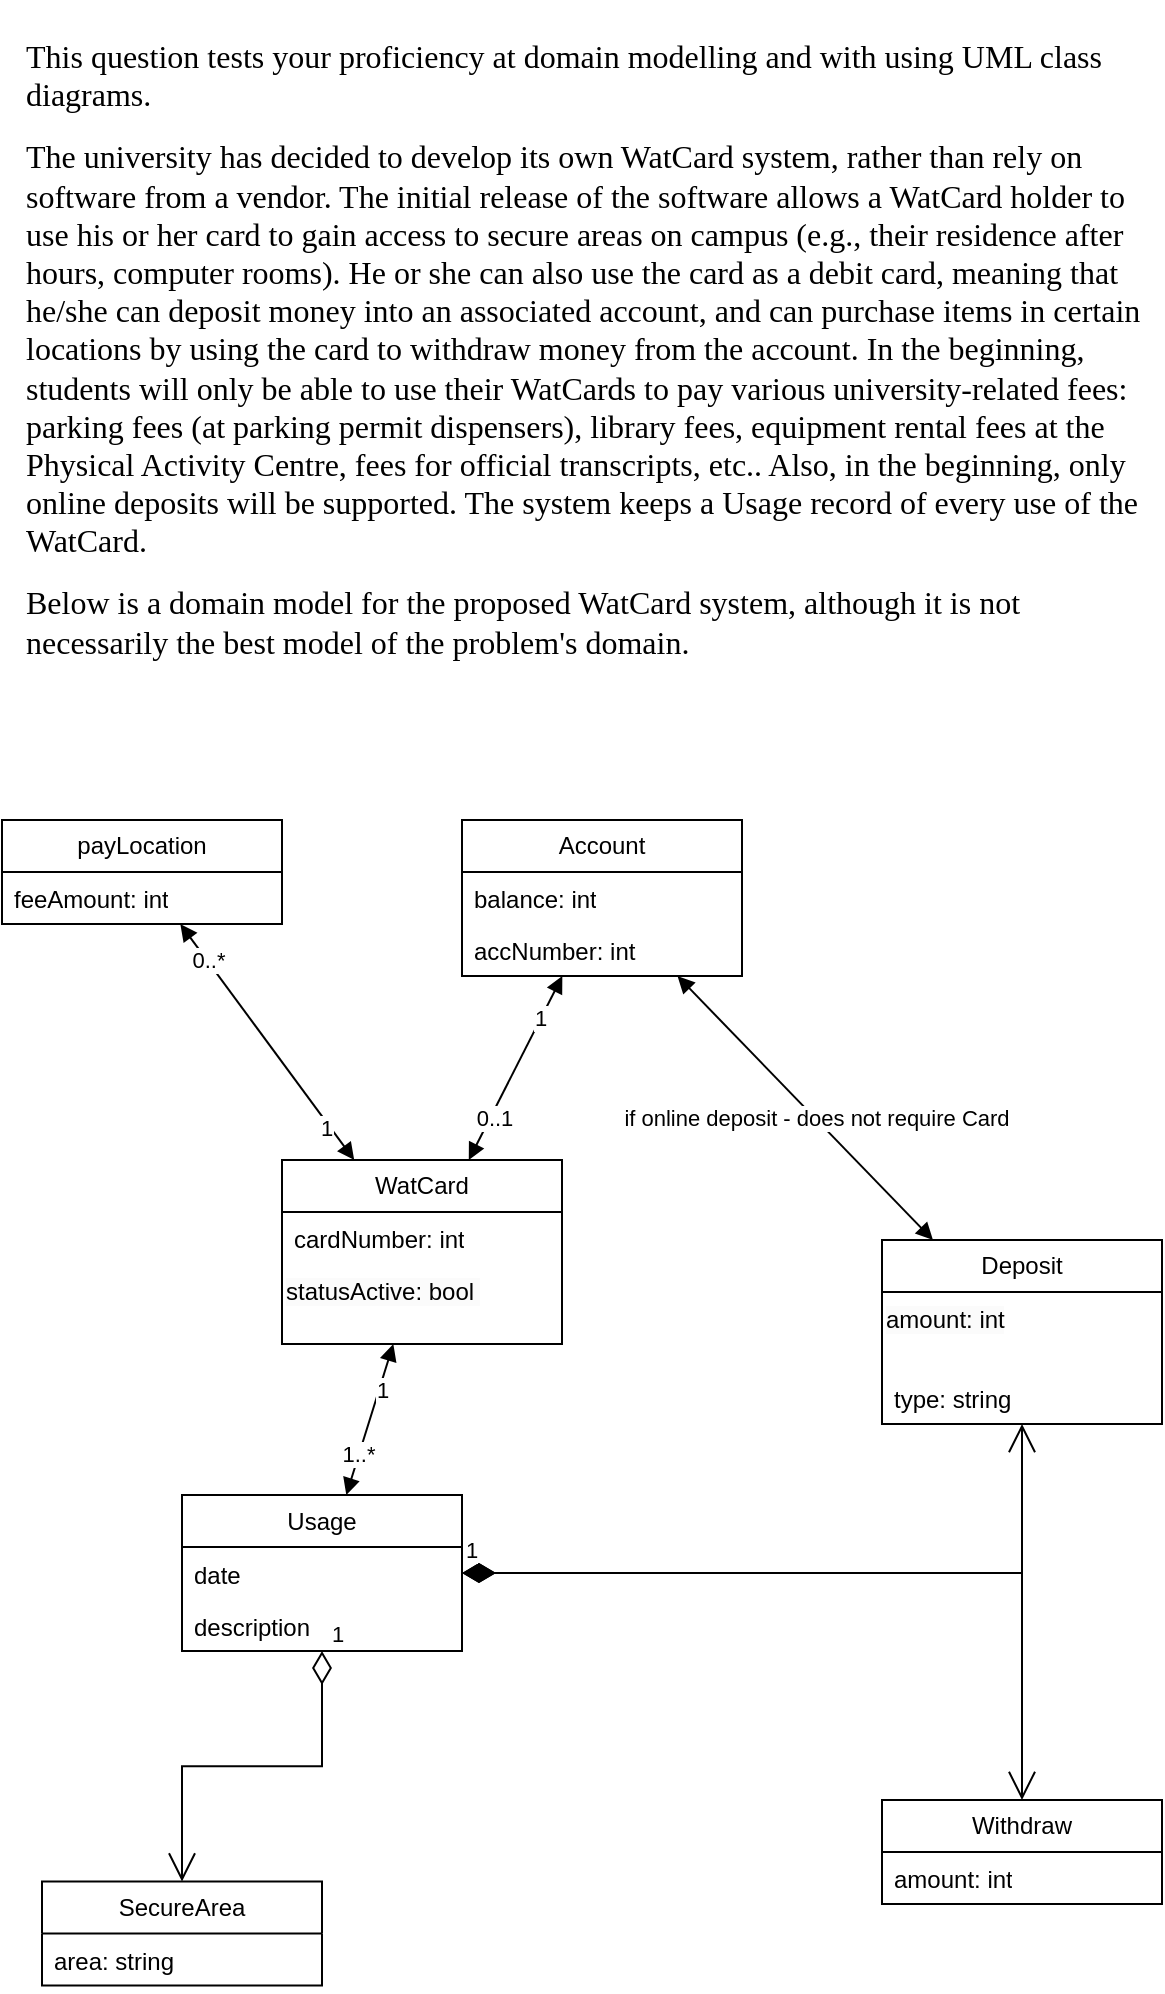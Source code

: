 <mxfile version="21.7.2" type="github">
  <diagram name="Page-1" id="L6DKHtYu-1w8HltE2Mc2">
    <mxGraphModel dx="1195" dy="1769" grid="1" gridSize="10" guides="1" tooltips="1" connect="1" arrows="1" fold="1" page="1" pageScale="1" pageWidth="850" pageHeight="1100" math="0" shadow="0">
      <root>
        <mxCell id="0" />
        <mxCell id="1" parent="0" />
        <mxCell id="7qhICD1hEeo8gW7YNZ97-30" value="WatCard" style="swimlane;fontStyle=0;childLayout=stackLayout;horizontal=1;startSize=26;fillColor=none;horizontalStack=0;resizeParent=1;resizeParentMax=0;resizeLast=0;collapsible=1;marginBottom=0;whiteSpace=wrap;html=1;" vertex="1" parent="1">
          <mxGeometry x="160" y="250" width="140" height="92" as="geometry" />
        </mxCell>
        <mxCell id="7qhICD1hEeo8gW7YNZ97-31" value="cardNumber: int" style="text;strokeColor=none;fillColor=none;align=left;verticalAlign=top;spacingLeft=4;spacingRight=4;overflow=hidden;rotatable=0;points=[[0,0.5],[1,0.5]];portConstraint=eastwest;whiteSpace=wrap;html=1;" vertex="1" parent="7qhICD1hEeo8gW7YNZ97-30">
          <mxGeometry y="26" width="140" height="26" as="geometry" />
        </mxCell>
        <mxCell id="7qhICD1hEeo8gW7YNZ97-73" value="&lt;span style=&quot;caret-color: rgb(0, 0, 0); color: rgb(0, 0, 0); font-family: Helvetica; font-size: 12px; font-style: normal; font-variant-caps: normal; font-weight: 400; letter-spacing: normal; text-align: left; text-indent: 0px; text-transform: none; word-spacing: 0px; -webkit-text-stroke-width: 0px; background-color: rgb(251, 251, 251); text-decoration: none; float: none; display: inline !important;&quot;&gt;statusActive: bool&amp;nbsp;&lt;/span&gt;" style="text;whiteSpace=wrap;html=1;" vertex="1" parent="7qhICD1hEeo8gW7YNZ97-30">
          <mxGeometry y="52" width="140" height="40" as="geometry" />
        </mxCell>
        <mxCell id="7qhICD1hEeo8gW7YNZ97-34" value="SecureArea" style="swimlane;fontStyle=0;childLayout=stackLayout;horizontal=1;startSize=26;fillColor=none;horizontalStack=0;resizeParent=1;resizeParentMax=0;resizeLast=0;collapsible=1;marginBottom=0;whiteSpace=wrap;html=1;" vertex="1" parent="1">
          <mxGeometry x="40" y="610.76" width="140" height="52" as="geometry" />
        </mxCell>
        <mxCell id="7qhICD1hEeo8gW7YNZ97-35" value="area: string" style="text;strokeColor=none;fillColor=none;align=left;verticalAlign=top;spacingLeft=4;spacingRight=4;overflow=hidden;rotatable=0;points=[[0,0.5],[1,0.5]];portConstraint=eastwest;whiteSpace=wrap;html=1;" vertex="1" parent="7qhICD1hEeo8gW7YNZ97-34">
          <mxGeometry y="26" width="140" height="26" as="geometry" />
        </mxCell>
        <mxCell id="7qhICD1hEeo8gW7YNZ97-38" value="Account" style="swimlane;fontStyle=0;childLayout=stackLayout;horizontal=1;startSize=26;fillColor=none;horizontalStack=0;resizeParent=1;resizeParentMax=0;resizeLast=0;collapsible=1;marginBottom=0;whiteSpace=wrap;html=1;" vertex="1" parent="1">
          <mxGeometry x="250" y="80" width="140" height="78" as="geometry" />
        </mxCell>
        <mxCell id="7qhICD1hEeo8gW7YNZ97-39" value="balance: int" style="text;strokeColor=none;fillColor=none;align=left;verticalAlign=top;spacingLeft=4;spacingRight=4;overflow=hidden;rotatable=0;points=[[0,0.5],[1,0.5]];portConstraint=eastwest;whiteSpace=wrap;html=1;" vertex="1" parent="7qhICD1hEeo8gW7YNZ97-38">
          <mxGeometry y="26" width="140" height="26" as="geometry" />
        </mxCell>
        <mxCell id="7qhICD1hEeo8gW7YNZ97-40" value="accNumber: int" style="text;strokeColor=none;fillColor=none;align=left;verticalAlign=top;spacingLeft=4;spacingRight=4;overflow=hidden;rotatable=0;points=[[0,0.5],[1,0.5]];portConstraint=eastwest;whiteSpace=wrap;html=1;" vertex="1" parent="7qhICD1hEeo8gW7YNZ97-38">
          <mxGeometry y="52" width="140" height="26" as="geometry" />
        </mxCell>
        <mxCell id="7qhICD1hEeo8gW7YNZ97-42" value="Deposit" style="swimlane;fontStyle=0;childLayout=stackLayout;horizontal=1;startSize=26;fillColor=none;horizontalStack=0;resizeParent=1;resizeParentMax=0;resizeLast=0;collapsible=1;marginBottom=0;whiteSpace=wrap;html=1;" vertex="1" parent="1">
          <mxGeometry x="460" y="290" width="140" height="92" as="geometry" />
        </mxCell>
        <mxCell id="7qhICD1hEeo8gW7YNZ97-60" value="&lt;span style=&quot;caret-color: rgb(0, 0, 0); color: rgb(0, 0, 0); font-family: Helvetica; font-size: 12px; font-style: normal; font-variant-caps: normal; font-weight: 400; letter-spacing: normal; text-align: left; text-indent: 0px; text-transform: none; word-spacing: 0px; -webkit-text-stroke-width: 0px; background-color: rgb(251, 251, 251); text-decoration: none; float: none; display: inline !important;&quot;&gt;amount: int&lt;/span&gt;" style="text;whiteSpace=wrap;html=1;" vertex="1" parent="7qhICD1hEeo8gW7YNZ97-42">
          <mxGeometry y="26" width="140" height="40" as="geometry" />
        </mxCell>
        <mxCell id="7qhICD1hEeo8gW7YNZ97-45" value="type: string" style="text;strokeColor=none;fillColor=none;align=left;verticalAlign=top;spacingLeft=4;spacingRight=4;overflow=hidden;rotatable=0;points=[[0,0.5],[1,0.5]];portConstraint=eastwest;whiteSpace=wrap;html=1;" vertex="1" parent="7qhICD1hEeo8gW7YNZ97-42">
          <mxGeometry y="66" width="140" height="26" as="geometry" />
        </mxCell>
        <mxCell id="7qhICD1hEeo8gW7YNZ97-46" value="Withdraw" style="swimlane;fontStyle=0;childLayout=stackLayout;horizontal=1;startSize=26;fillColor=none;horizontalStack=0;resizeParent=1;resizeParentMax=0;resizeLast=0;collapsible=1;marginBottom=0;whiteSpace=wrap;html=1;" vertex="1" parent="1">
          <mxGeometry x="460" y="570" width="140" height="52" as="geometry" />
        </mxCell>
        <mxCell id="7qhICD1hEeo8gW7YNZ97-47" value="amount: int" style="text;strokeColor=none;fillColor=none;align=left;verticalAlign=top;spacingLeft=4;spacingRight=4;overflow=hidden;rotatable=0;points=[[0,0.5],[1,0.5]];portConstraint=eastwest;whiteSpace=wrap;html=1;" vertex="1" parent="7qhICD1hEeo8gW7YNZ97-46">
          <mxGeometry y="26" width="140" height="26" as="geometry" />
        </mxCell>
        <mxCell id="7qhICD1hEeo8gW7YNZ97-50" value="payLocation" style="swimlane;fontStyle=0;childLayout=stackLayout;horizontal=1;startSize=26;fillColor=none;horizontalStack=0;resizeParent=1;resizeParentMax=0;resizeLast=0;collapsible=1;marginBottom=0;whiteSpace=wrap;html=1;" vertex="1" parent="1">
          <mxGeometry x="20" y="80" width="140" height="52" as="geometry" />
        </mxCell>
        <mxCell id="7qhICD1hEeo8gW7YNZ97-51" value="feeAmount: int" style="text;strokeColor=none;fillColor=none;align=left;verticalAlign=top;spacingLeft=4;spacingRight=4;overflow=hidden;rotatable=0;points=[[0,0.5],[1,0.5]];portConstraint=eastwest;whiteSpace=wrap;html=1;" vertex="1" parent="7qhICD1hEeo8gW7YNZ97-50">
          <mxGeometry y="26" width="140" height="26" as="geometry" />
        </mxCell>
        <mxCell id="7qhICD1hEeo8gW7YNZ97-55" value="" style="endArrow=block;startArrow=block;endFill=1;startFill=1;html=1;rounded=0;" edge="1" parent="1" source="7qhICD1hEeo8gW7YNZ97-30" target="7qhICD1hEeo8gW7YNZ97-38">
          <mxGeometry width="160" relative="1" as="geometry">
            <mxPoint x="200" y="210" as="sourcePoint" />
            <mxPoint x="360" y="210" as="targetPoint" />
          </mxGeometry>
        </mxCell>
        <mxCell id="7qhICD1hEeo8gW7YNZ97-64" value="1" style="edgeLabel;html=1;align=center;verticalAlign=middle;resizable=0;points=[];" vertex="1" connectable="0" parent="7qhICD1hEeo8gW7YNZ97-55">
          <mxGeometry x="0.532" relative="1" as="geometry">
            <mxPoint y="-1" as="offset" />
          </mxGeometry>
        </mxCell>
        <mxCell id="7qhICD1hEeo8gW7YNZ97-65" value="0..1" style="edgeLabel;html=1;align=center;verticalAlign=middle;resizable=0;points=[];" vertex="1" connectable="0" parent="7qhICD1hEeo8gW7YNZ97-55">
          <mxGeometry x="-0.522" y="-1" relative="1" as="geometry">
            <mxPoint as="offset" />
          </mxGeometry>
        </mxCell>
        <mxCell id="7qhICD1hEeo8gW7YNZ97-56" value="" style="endArrow=block;startArrow=block;endFill=1;startFill=1;html=1;rounded=0;" edge="1" parent="1" source="7qhICD1hEeo8gW7YNZ97-30" target="7qhICD1hEeo8gW7YNZ97-50">
          <mxGeometry width="160" relative="1" as="geometry">
            <mxPoint x="63.5" y="250" as="sourcePoint" />
            <mxPoint x="116.5" y="158" as="targetPoint" />
          </mxGeometry>
        </mxCell>
        <mxCell id="7qhICD1hEeo8gW7YNZ97-61" value="1" style="edgeLabel;html=1;align=center;verticalAlign=middle;resizable=0;points=[];" vertex="1" connectable="0" parent="7qhICD1hEeo8gW7YNZ97-56">
          <mxGeometry x="-0.7" y="2" relative="1" as="geometry">
            <mxPoint as="offset" />
          </mxGeometry>
        </mxCell>
        <mxCell id="7qhICD1hEeo8gW7YNZ97-62" value="0..*" style="edgeLabel;html=1;align=center;verticalAlign=middle;resizable=0;points=[];" vertex="1" connectable="0" parent="7qhICD1hEeo8gW7YNZ97-56">
          <mxGeometry x="0.69" relative="1" as="geometry">
            <mxPoint as="offset" />
          </mxGeometry>
        </mxCell>
        <mxCell id="7qhICD1hEeo8gW7YNZ97-74" value="Usage" style="swimlane;fontStyle=0;childLayout=stackLayout;horizontal=1;startSize=26;fillColor=none;horizontalStack=0;resizeParent=1;resizeParentMax=0;resizeLast=0;collapsible=1;marginBottom=0;whiteSpace=wrap;html=1;" vertex="1" parent="1">
          <mxGeometry x="110" y="417.53" width="140" height="78" as="geometry" />
        </mxCell>
        <mxCell id="7qhICD1hEeo8gW7YNZ97-75" value="date" style="text;strokeColor=none;fillColor=none;align=left;verticalAlign=top;spacingLeft=4;spacingRight=4;overflow=hidden;rotatable=0;points=[[0,0.5],[1,0.5]];portConstraint=eastwest;whiteSpace=wrap;html=1;" vertex="1" parent="7qhICD1hEeo8gW7YNZ97-74">
          <mxGeometry y="26" width="140" height="26" as="geometry" />
        </mxCell>
        <mxCell id="7qhICD1hEeo8gW7YNZ97-76" value="description" style="text;strokeColor=none;fillColor=none;align=left;verticalAlign=top;spacingLeft=4;spacingRight=4;overflow=hidden;rotatable=0;points=[[0,0.5],[1,0.5]];portConstraint=eastwest;whiteSpace=wrap;html=1;" vertex="1" parent="7qhICD1hEeo8gW7YNZ97-74">
          <mxGeometry y="52" width="140" height="26" as="geometry" />
        </mxCell>
        <mxCell id="7qhICD1hEeo8gW7YNZ97-78" value="" style="endArrow=block;startArrow=block;endFill=1;startFill=1;html=1;rounded=0;" edge="1" parent="1" source="7qhICD1hEeo8gW7YNZ97-30" target="7qhICD1hEeo8gW7YNZ97-74">
          <mxGeometry width="160" relative="1" as="geometry">
            <mxPoint x="240" y="360" as="sourcePoint" />
            <mxPoint x="400" y="360" as="targetPoint" />
          </mxGeometry>
        </mxCell>
        <mxCell id="7qhICD1hEeo8gW7YNZ97-79" value="1" style="edgeLabel;html=1;align=center;verticalAlign=middle;resizable=0;points=[];" vertex="1" connectable="0" parent="7qhICD1hEeo8gW7YNZ97-78">
          <mxGeometry x="-0.418" y="1" relative="1" as="geometry">
            <mxPoint as="offset" />
          </mxGeometry>
        </mxCell>
        <mxCell id="7qhICD1hEeo8gW7YNZ97-80" value="1..*" style="edgeLabel;html=1;align=center;verticalAlign=middle;resizable=0;points=[];" vertex="1" connectable="0" parent="7qhICD1hEeo8gW7YNZ97-78">
          <mxGeometry x="0.46" y="-1" relative="1" as="geometry">
            <mxPoint as="offset" />
          </mxGeometry>
        </mxCell>
        <mxCell id="7qhICD1hEeo8gW7YNZ97-82" value="1" style="endArrow=open;html=1;endSize=12;startArrow=diamondThin;startSize=14;startFill=1;edgeStyle=orthogonalEdgeStyle;align=left;verticalAlign=bottom;rounded=0;" edge="1" parent="1" source="7qhICD1hEeo8gW7YNZ97-74" target="7qhICD1hEeo8gW7YNZ97-42">
          <mxGeometry x="-1" y="3" relative="1" as="geometry">
            <mxPoint x="320" y="430" as="sourcePoint" />
            <mxPoint x="480" y="430" as="targetPoint" />
          </mxGeometry>
        </mxCell>
        <mxCell id="7qhICD1hEeo8gW7YNZ97-83" value="1" style="endArrow=open;html=1;endSize=12;startArrow=diamondThin;startSize=14;startFill=1;edgeStyle=orthogonalEdgeStyle;align=left;verticalAlign=bottom;rounded=0;" edge="1" parent="1" source="7qhICD1hEeo8gW7YNZ97-74" target="7qhICD1hEeo8gW7YNZ97-46">
          <mxGeometry x="-1" y="3" relative="1" as="geometry">
            <mxPoint x="330" y="440" as="sourcePoint" />
            <mxPoint x="490" y="440" as="targetPoint" />
          </mxGeometry>
        </mxCell>
        <mxCell id="7qhICD1hEeo8gW7YNZ97-84" value="1" style="endArrow=open;html=1;endSize=12;startArrow=diamondThin;startSize=14;startFill=0;edgeStyle=orthogonalEdgeStyle;align=left;verticalAlign=bottom;rounded=0;" edge="1" parent="1" source="7qhICD1hEeo8gW7YNZ97-74" target="7qhICD1hEeo8gW7YNZ97-34">
          <mxGeometry x="-1" y="3" relative="1" as="geometry">
            <mxPoint x="160" y="570" as="sourcePoint" />
            <mxPoint x="320" y="570" as="targetPoint" />
          </mxGeometry>
        </mxCell>
        <mxCell id="7qhICD1hEeo8gW7YNZ97-85" value="" style="endArrow=block;startArrow=block;endFill=1;startFill=1;html=1;rounded=0;" edge="1" parent="1" source="7qhICD1hEeo8gW7YNZ97-38" target="7qhICD1hEeo8gW7YNZ97-42">
          <mxGeometry width="160" relative="1" as="geometry">
            <mxPoint x="390" y="280" as="sourcePoint" />
            <mxPoint x="550" y="280" as="targetPoint" />
          </mxGeometry>
        </mxCell>
        <mxCell id="7qhICD1hEeo8gW7YNZ97-86" value="if online deposit - does not require Card" style="edgeLabel;html=1;align=center;verticalAlign=middle;resizable=0;points=[];" vertex="1" connectable="0" parent="7qhICD1hEeo8gW7YNZ97-85">
          <mxGeometry x="0.073" y="1" relative="1" as="geometry">
            <mxPoint y="1" as="offset" />
          </mxGeometry>
        </mxCell>
        <mxCell id="7qhICD1hEeo8gW7YNZ97-88" value="&lt;div class=&quot;page&quot; title=&quot;Page 14&quot; style=&quot;caret-color: rgb(0, 0, 0); color: rgb(0, 0, 0); font-style: normal; font-variant-caps: normal; font-weight: 400; letter-spacing: normal; text-align: start; text-indent: 0px; text-transform: none; word-spacing: 0px; -webkit-text-stroke-width: 0px; text-decoration: none;&quot;&gt;&lt;div class=&quot;section&quot; style=&quot;background-color: rgb(255, 255, 255);&quot;&gt;&lt;div class=&quot;layoutArea&quot;&gt;&lt;div class=&quot;column&quot;&gt;&lt;p&gt;&lt;span style=&quot;font-size: 12pt; font-family: Times;&quot;&gt;This question tests your proficiency at domain modelling and with using UML class diagrams.&lt;/span&gt;&lt;/p&gt;&lt;p&gt;&lt;span style=&quot;font-size: 12pt; font-family: Times;&quot;&gt;The university has decided to develop its own WatCard system, rather than rely on software from a vendor. The initial release of the software allows a WatCard holder to use his or her card to gain access to secure areas on campus (e.g., their residence after hours, computer rooms). He or she can also use the card as a debit card, meaning that he/she can deposit money into an associated account, and can purchase items in certain locations by using the card to withdraw money from the account. In the beginning, students will only be able to use their WatCards to pay various university-related fees: parking fees (at parking permit dispensers), library fees, equipment rental fees at the Physical Activity Centre, fees for official transcripts, etc.. Also, in the beginning, only online deposits will be supported. The system keeps a Usage record of every use of the WatCard.&lt;/span&gt;&lt;/p&gt;&lt;p&gt;&lt;span style=&quot;font-size: 12pt; font-family: Times;&quot;&gt;Below is a domain model for the proposed WatCard system, although it is not necessarily the best model of the problem&#39;s domain.&lt;/span&gt;&lt;/p&gt;&lt;/div&gt;&lt;/div&gt;&lt;/div&gt;&lt;/div&gt;" style="text;whiteSpace=wrap;html=1;" vertex="1" parent="1">
          <mxGeometry x="30" y="-330" width="560" height="360" as="geometry" />
        </mxCell>
      </root>
    </mxGraphModel>
  </diagram>
</mxfile>
